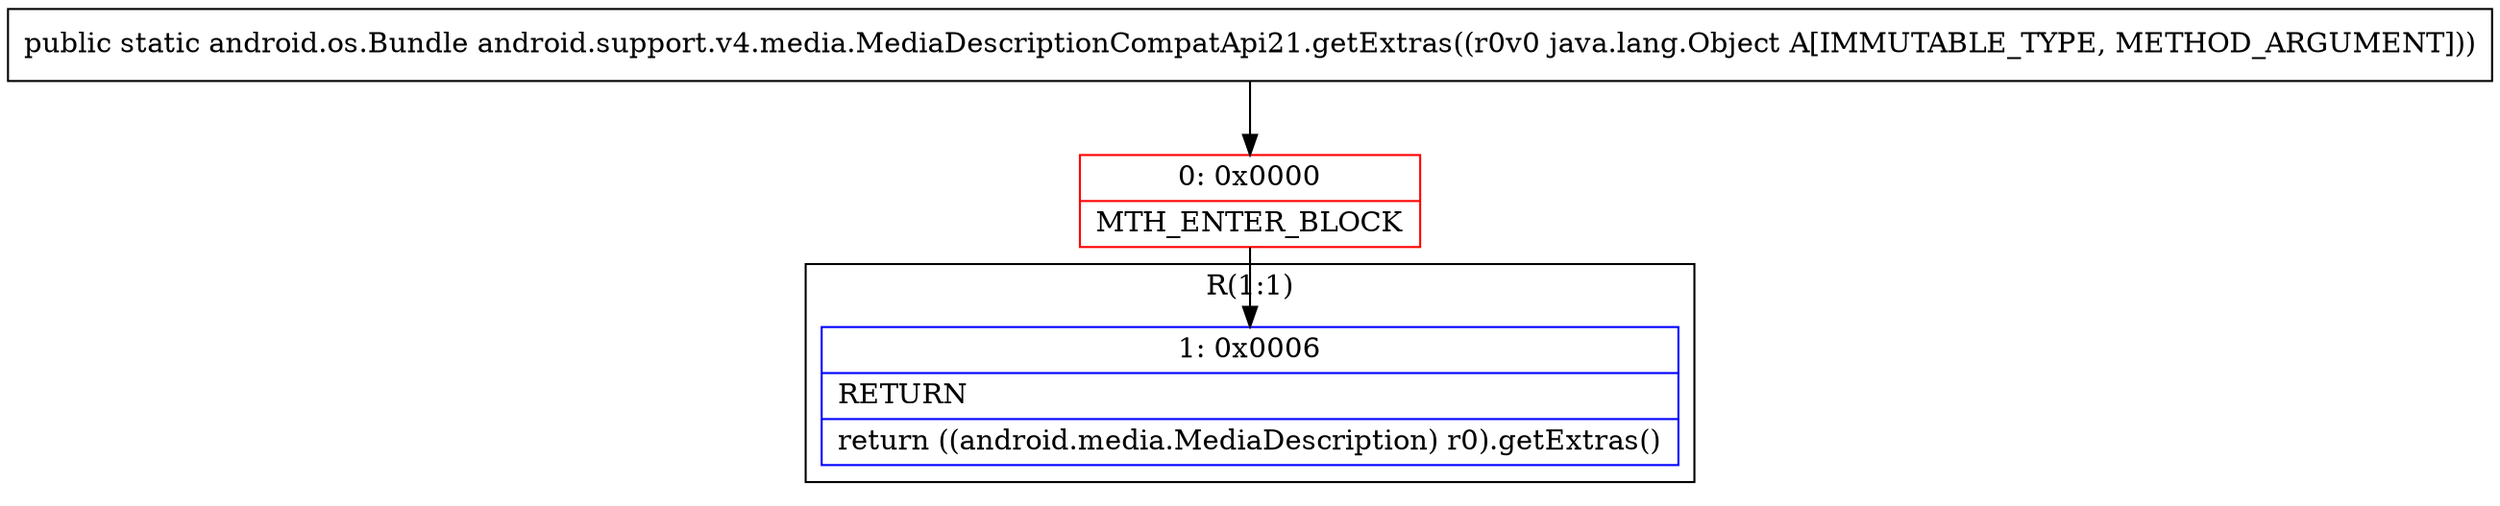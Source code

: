 digraph "CFG forandroid.support.v4.media.MediaDescriptionCompatApi21.getExtras(Ljava\/lang\/Object;)Landroid\/os\/Bundle;" {
subgraph cluster_Region_951996417 {
label = "R(1:1)";
node [shape=record,color=blue];
Node_1 [shape=record,label="{1\:\ 0x0006|RETURN\l|return ((android.media.MediaDescription) r0).getExtras()\l}"];
}
Node_0 [shape=record,color=red,label="{0\:\ 0x0000|MTH_ENTER_BLOCK\l}"];
MethodNode[shape=record,label="{public static android.os.Bundle android.support.v4.media.MediaDescriptionCompatApi21.getExtras((r0v0 java.lang.Object A[IMMUTABLE_TYPE, METHOD_ARGUMENT])) }"];
MethodNode -> Node_0;
Node_0 -> Node_1;
}

